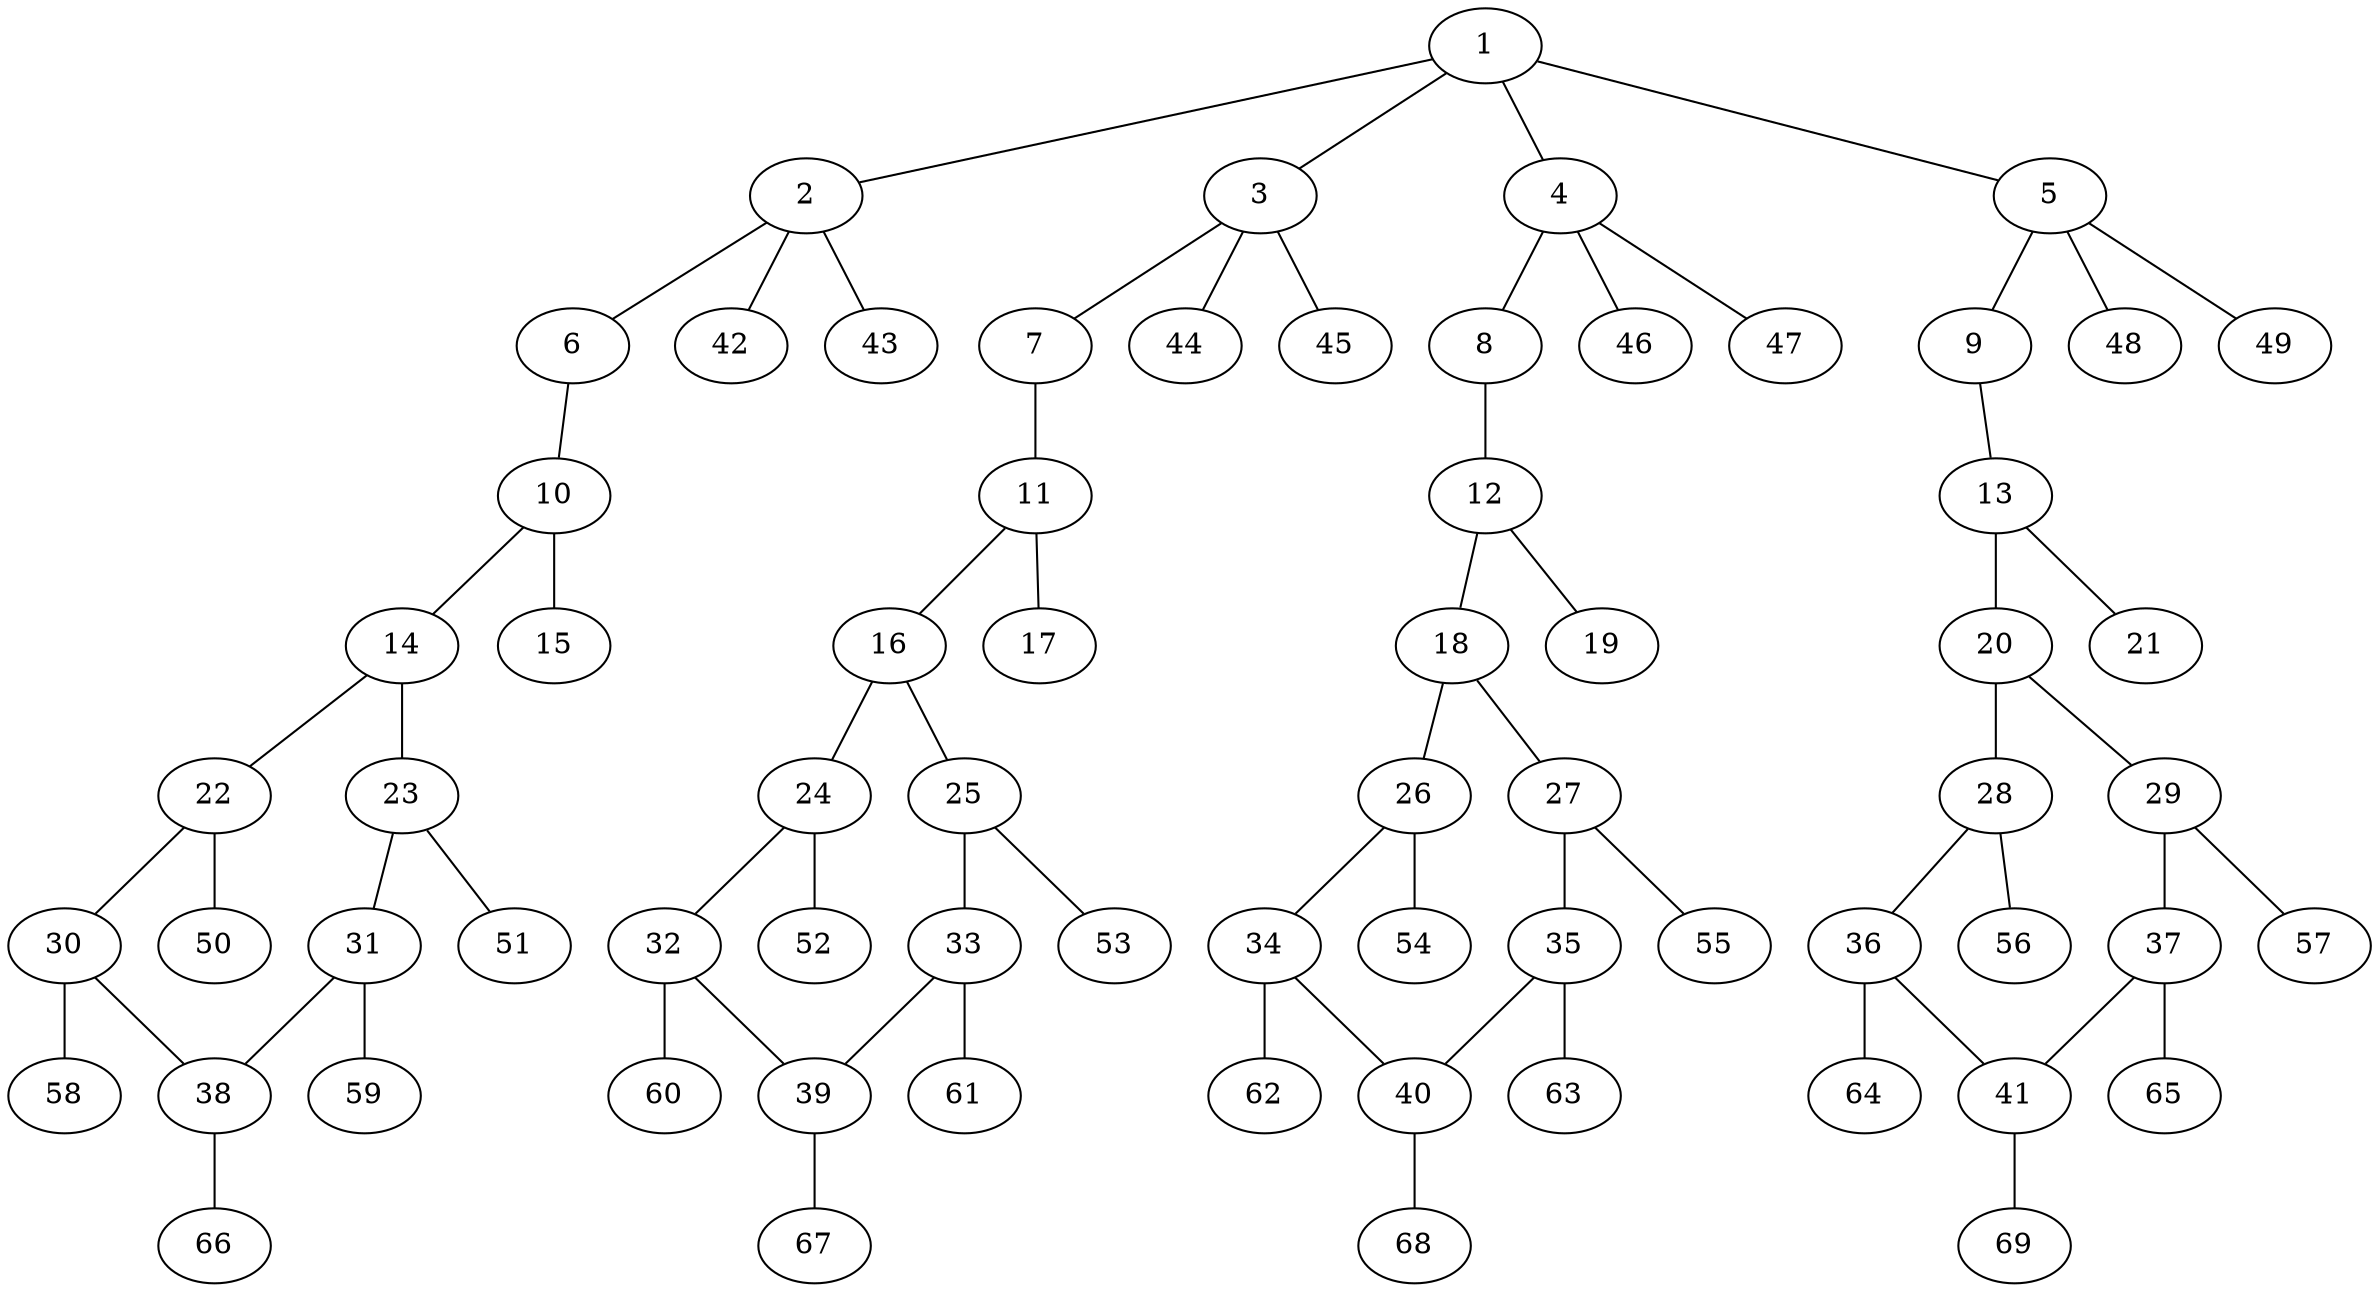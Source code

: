 graph molecule_711 {
	1	 [chem=C];
	2	 [chem=C];
	1 -- 2	 [valence=1];
	3	 [chem=C];
	1 -- 3	 [valence=1];
	4	 [chem=C];
	1 -- 4	 [valence=1];
	5	 [chem=C];
	1 -- 5	 [valence=1];
	6	 [chem=O];
	2 -- 6	 [valence=1];
	42	 [chem=H];
	2 -- 42	 [valence=1];
	43	 [chem=H];
	2 -- 43	 [valence=1];
	7	 [chem=O];
	3 -- 7	 [valence=1];
	44	 [chem=H];
	3 -- 44	 [valence=1];
	45	 [chem=H];
	3 -- 45	 [valence=1];
	8	 [chem=O];
	4 -- 8	 [valence=1];
	46	 [chem=H];
	4 -- 46	 [valence=1];
	47	 [chem=H];
	4 -- 47	 [valence=1];
	9	 [chem=O];
	5 -- 9	 [valence=1];
	48	 [chem=H];
	5 -- 48	 [valence=1];
	49	 [chem=H];
	5 -- 49	 [valence=1];
	10	 [chem=C];
	6 -- 10	 [valence=1];
	11	 [chem=C];
	7 -- 11	 [valence=1];
	12	 [chem=C];
	8 -- 12	 [valence=1];
	13	 [chem=C];
	9 -- 13	 [valence=1];
	14	 [chem=C];
	10 -- 14	 [valence=1];
	15	 [chem=O];
	10 -- 15	 [valence=2];
	16	 [chem=C];
	11 -- 16	 [valence=1];
	17	 [chem=O];
	11 -- 17	 [valence=2];
	18	 [chem=C];
	12 -- 18	 [valence=1];
	19	 [chem=O];
	12 -- 19	 [valence=2];
	20	 [chem=C];
	13 -- 20	 [valence=1];
	21	 [chem=O];
	13 -- 21	 [valence=2];
	22	 [chem=C];
	14 -- 22	 [valence=2];
	23	 [chem=C];
	14 -- 23	 [valence=1];
	24	 [chem=C];
	16 -- 24	 [valence=1];
	25	 [chem=C];
	16 -- 25	 [valence=2];
	26	 [chem=C];
	18 -- 26	 [valence=2];
	27	 [chem=C];
	18 -- 27	 [valence=1];
	28	 [chem=C];
	20 -- 28	 [valence=1];
	29	 [chem=C];
	20 -- 29	 [valence=2];
	30	 [chem=C];
	22 -- 30	 [valence=1];
	50	 [chem=H];
	22 -- 50	 [valence=1];
	31	 [chem=C];
	23 -- 31	 [valence=2];
	51	 [chem=H];
	23 -- 51	 [valence=1];
	32	 [chem=C];
	24 -- 32	 [valence=2];
	52	 [chem=H];
	24 -- 52	 [valence=1];
	33	 [chem=C];
	25 -- 33	 [valence=1];
	53	 [chem=H];
	25 -- 53	 [valence=1];
	34	 [chem=C];
	26 -- 34	 [valence=1];
	54	 [chem=H];
	26 -- 54	 [valence=1];
	35	 [chem=C];
	27 -- 35	 [valence=2];
	55	 [chem=H];
	27 -- 55	 [valence=1];
	36	 [chem=C];
	28 -- 36	 [valence=2];
	56	 [chem=H];
	28 -- 56	 [valence=1];
	37	 [chem=C];
	29 -- 37	 [valence=1];
	57	 [chem=H];
	29 -- 57	 [valence=1];
	38	 [chem=C];
	30 -- 38	 [valence=2];
	58	 [chem=H];
	30 -- 58	 [valence=1];
	31 -- 38	 [valence=1];
	59	 [chem=H];
	31 -- 59	 [valence=1];
	39	 [chem=C];
	32 -- 39	 [valence=1];
	60	 [chem=H];
	32 -- 60	 [valence=1];
	33 -- 39	 [valence=2];
	61	 [chem=H];
	33 -- 61	 [valence=1];
	40	 [chem=C];
	34 -- 40	 [valence=2];
	62	 [chem=H];
	34 -- 62	 [valence=1];
	35 -- 40	 [valence=1];
	63	 [chem=H];
	35 -- 63	 [valence=1];
	41	 [chem=C];
	36 -- 41	 [valence=1];
	64	 [chem=H];
	36 -- 64	 [valence=1];
	37 -- 41	 [valence=2];
	65	 [chem=H];
	37 -- 65	 [valence=1];
	66	 [chem=H];
	38 -- 66	 [valence=1];
	67	 [chem=H];
	39 -- 67	 [valence=1];
	68	 [chem=H];
	40 -- 68	 [valence=1];
	69	 [chem=H];
	41 -- 69	 [valence=1];
}
